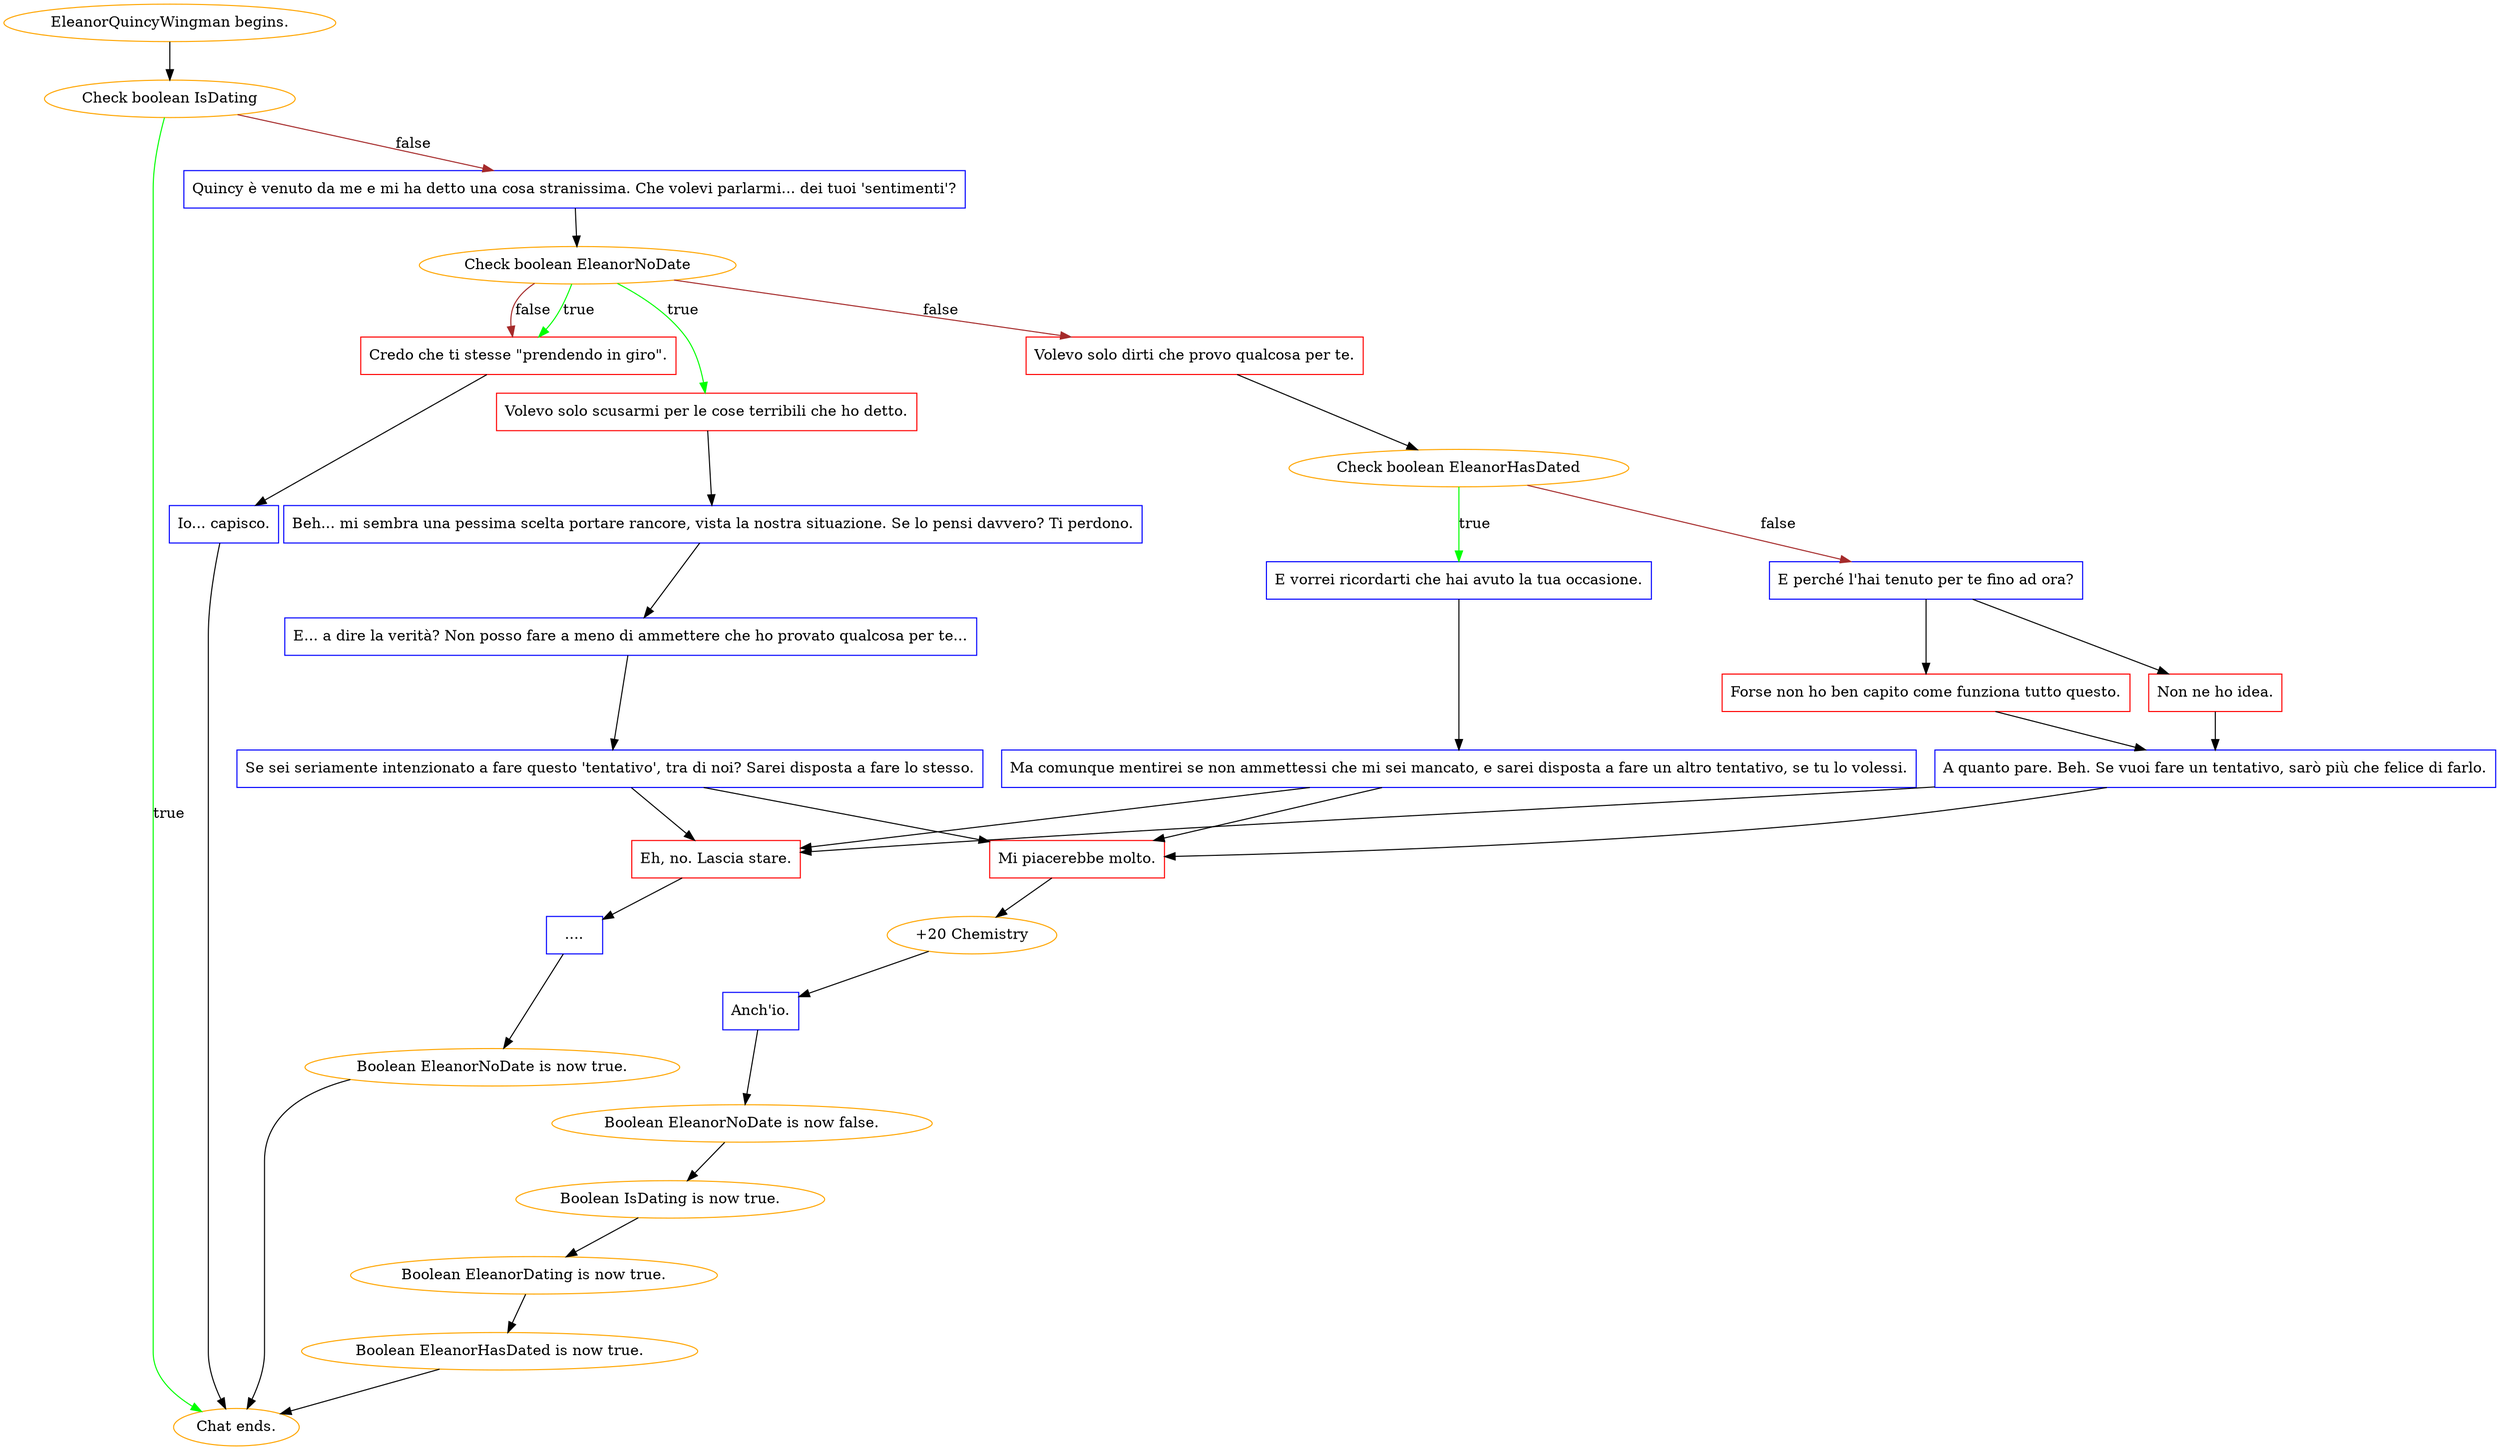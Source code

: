 digraph {
	"EleanorQuincyWingman begins." [color=orange];
		"EleanorQuincyWingman begins." -> j2949801986;
	j2949801986 [label="Check boolean IsDating",color=orange];
		j2949801986 -> "Chat ends." [label=true,color=green];
		j2949801986 -> j3429184999 [label=false,color=brown];
	"Chat ends." [color=orange];
	j3429184999 [label="Quincy è venuto da me e mi ha detto una cosa stranissima. Che volevi parlarmi... dei tuoi 'sentimenti'?",shape=box,color=blue];
		j3429184999 -> j806134085;
	j806134085 [label="Check boolean EleanorNoDate",color=orange];
		j806134085 -> j2247563742 [label=true,color=green];
		j806134085 -> j2543491037 [label=true,color=green];
		j806134085 -> j1676295242 [label=false,color=brown];
		j806134085 -> j2543491037 [label=false,color=brown];
	j2247563742 [label="Volevo solo scusarmi per le cose terribili che ho detto.",shape=box,color=red];
		j2247563742 -> j1405093193;
	j2543491037 [label="Credo che ti stesse \"prendendo in giro\".",shape=box,color=red];
		j2543491037 -> j2626988764;
	j1676295242 [label="Volevo solo dirti che provo qualcosa per te.",shape=box,color=red];
		j1676295242 -> j1281792529;
	j1405093193 [label="Beh... mi sembra una pessima scelta portare rancore, vista la nostra situazione. Se lo pensi davvero? Ti perdono.",shape=box,color=blue];
		j1405093193 -> j2997917285;
	j2626988764 [label="Io... capisco.",shape=box,color=blue];
		j2626988764 -> "Chat ends.";
	j1281792529 [label="Check boolean EleanorHasDated",color=orange];
		j1281792529 -> j1846925954 [label=true,color=green];
		j1281792529 -> j23587421 [label=false,color=brown];
	j2997917285 [label="E... a dire la verità? Non posso fare a meno di ammettere che ho provato qualcosa per te...",shape=box,color=blue];
		j2997917285 -> j202118267;
	j1846925954 [label="E vorrei ricordarti che hai avuto la tua occasione.",shape=box,color=blue];
		j1846925954 -> j3587773990;
	j23587421 [label="E perché l'hai tenuto per te fino ad ora?",shape=box,color=blue];
		j23587421 -> j1552037362;
		j23587421 -> j2820468984;
	j202118267 [label="Se sei seriamente intenzionato a fare questo 'tentativo', tra di noi? Sarei disposta a fare lo stesso.",shape=box,color=blue];
		j202118267 -> j1618104119;
		j202118267 -> j3691368194;
	j3587773990 [label="Ma comunque mentirei se non ammettessi che mi sei mancato, e sarei disposta a fare un altro tentativo, se tu lo volessi.",shape=box,color=blue];
		j3587773990 -> j1618104119;
		j3587773990 -> j3691368194;
	j1552037362 [label="Non ne ho idea.",shape=box,color=red];
		j1552037362 -> j773759059;
	j2820468984 [label="Forse non ho ben capito come funziona tutto questo.",shape=box,color=red];
		j2820468984 -> j773759059;
	j1618104119 [label="Mi piacerebbe molto.",shape=box,color=red];
		j1618104119 -> j4279127784;
	j3691368194 [label="Eh, no. Lascia stare.",shape=box,color=red];
		j3691368194 -> j2751722617;
	j773759059 [label="A quanto pare. Beh. Se vuoi fare un tentativo, sarò più che felice di farlo.",shape=box,color=blue];
		j773759059 -> j1618104119;
		j773759059 -> j3691368194;
	j4279127784 [label="+20 Chemistry",color=orange];
		j4279127784 -> j2654740913;
	j2751722617 [label="....",shape=box,color=blue];
		j2751722617 -> j2728200779;
	j2654740913 [label="Anch'io.",shape=box,color=blue];
		j2654740913 -> j665143278;
	j2728200779 [label="Boolean EleanorNoDate is now true.",color=orange];
		j2728200779 -> "Chat ends.";
	j665143278 [label="Boolean EleanorNoDate is now false.",color=orange];
		j665143278 -> j3088195508;
	j3088195508 [label="Boolean IsDating is now true.",color=orange];
		j3088195508 -> j576266418;
	j576266418 [label="Boolean EleanorDating is now true.",color=orange];
		j576266418 -> j3035403554;
	j3035403554 [label="Boolean EleanorHasDated is now true.",color=orange];
		j3035403554 -> "Chat ends.";
}